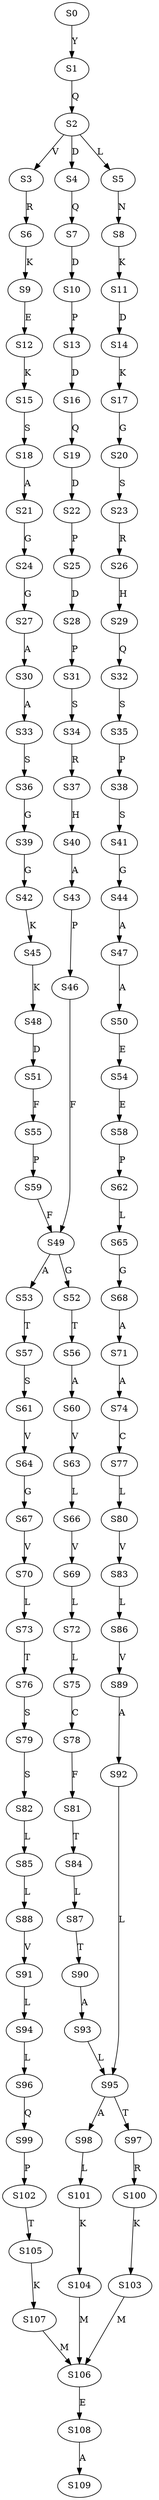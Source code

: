 strict digraph  {
	S0 -> S1 [ label = Y ];
	S1 -> S2 [ label = Q ];
	S2 -> S3 [ label = V ];
	S2 -> S4 [ label = D ];
	S2 -> S5 [ label = L ];
	S3 -> S6 [ label = R ];
	S4 -> S7 [ label = Q ];
	S5 -> S8 [ label = N ];
	S6 -> S9 [ label = K ];
	S7 -> S10 [ label = D ];
	S8 -> S11 [ label = K ];
	S9 -> S12 [ label = E ];
	S10 -> S13 [ label = P ];
	S11 -> S14 [ label = D ];
	S12 -> S15 [ label = K ];
	S13 -> S16 [ label = D ];
	S14 -> S17 [ label = K ];
	S15 -> S18 [ label = S ];
	S16 -> S19 [ label = Q ];
	S17 -> S20 [ label = G ];
	S18 -> S21 [ label = A ];
	S19 -> S22 [ label = D ];
	S20 -> S23 [ label = S ];
	S21 -> S24 [ label = G ];
	S22 -> S25 [ label = P ];
	S23 -> S26 [ label = R ];
	S24 -> S27 [ label = G ];
	S25 -> S28 [ label = D ];
	S26 -> S29 [ label = H ];
	S27 -> S30 [ label = A ];
	S28 -> S31 [ label = P ];
	S29 -> S32 [ label = Q ];
	S30 -> S33 [ label = A ];
	S31 -> S34 [ label = S ];
	S32 -> S35 [ label = S ];
	S33 -> S36 [ label = S ];
	S34 -> S37 [ label = R ];
	S35 -> S38 [ label = P ];
	S36 -> S39 [ label = G ];
	S37 -> S40 [ label = H ];
	S38 -> S41 [ label = S ];
	S39 -> S42 [ label = G ];
	S40 -> S43 [ label = A ];
	S41 -> S44 [ label = G ];
	S42 -> S45 [ label = K ];
	S43 -> S46 [ label = P ];
	S44 -> S47 [ label = A ];
	S45 -> S48 [ label = K ];
	S46 -> S49 [ label = F ];
	S47 -> S50 [ label = A ];
	S48 -> S51 [ label = D ];
	S49 -> S52 [ label = G ];
	S49 -> S53 [ label = A ];
	S50 -> S54 [ label = E ];
	S51 -> S55 [ label = F ];
	S52 -> S56 [ label = T ];
	S53 -> S57 [ label = T ];
	S54 -> S58 [ label = E ];
	S55 -> S59 [ label = P ];
	S56 -> S60 [ label = A ];
	S57 -> S61 [ label = S ];
	S58 -> S62 [ label = P ];
	S59 -> S49 [ label = F ];
	S60 -> S63 [ label = V ];
	S61 -> S64 [ label = V ];
	S62 -> S65 [ label = L ];
	S63 -> S66 [ label = L ];
	S64 -> S67 [ label = G ];
	S65 -> S68 [ label = G ];
	S66 -> S69 [ label = V ];
	S67 -> S70 [ label = V ];
	S68 -> S71 [ label = A ];
	S69 -> S72 [ label = L ];
	S70 -> S73 [ label = L ];
	S71 -> S74 [ label = A ];
	S72 -> S75 [ label = L ];
	S73 -> S76 [ label = T ];
	S74 -> S77 [ label = C ];
	S75 -> S78 [ label = C ];
	S76 -> S79 [ label = S ];
	S77 -> S80 [ label = L ];
	S78 -> S81 [ label = F ];
	S79 -> S82 [ label = S ];
	S80 -> S83 [ label = V ];
	S81 -> S84 [ label = T ];
	S82 -> S85 [ label = L ];
	S83 -> S86 [ label = L ];
	S84 -> S87 [ label = L ];
	S85 -> S88 [ label = L ];
	S86 -> S89 [ label = V ];
	S87 -> S90 [ label = T ];
	S88 -> S91 [ label = V ];
	S89 -> S92 [ label = A ];
	S90 -> S93 [ label = A ];
	S91 -> S94 [ label = L ];
	S92 -> S95 [ label = L ];
	S93 -> S95 [ label = L ];
	S94 -> S96 [ label = L ];
	S95 -> S97 [ label = T ];
	S95 -> S98 [ label = A ];
	S96 -> S99 [ label = Q ];
	S97 -> S100 [ label = R ];
	S98 -> S101 [ label = L ];
	S99 -> S102 [ label = P ];
	S100 -> S103 [ label = K ];
	S101 -> S104 [ label = K ];
	S102 -> S105 [ label = T ];
	S103 -> S106 [ label = M ];
	S104 -> S106 [ label = M ];
	S105 -> S107 [ label = K ];
	S106 -> S108 [ label = E ];
	S107 -> S106 [ label = M ];
	S108 -> S109 [ label = A ];
}
